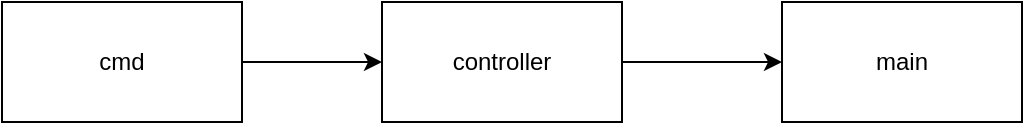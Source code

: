 <mxfile version="24.7.6">
  <diagram name="Page-1" id="pVAOQa1XuBxonMhf1J52">
    <mxGraphModel dx="1522" dy="804" grid="1" gridSize="10" guides="1" tooltips="1" connect="1" arrows="1" fold="1" page="1" pageScale="1" pageWidth="827" pageHeight="1169" math="0" shadow="0">
      <root>
        <mxCell id="0" />
        <mxCell id="1" parent="0" />
        <mxCell id="WiiukHZ8mbQ8ulk3M_za-4" value="" style="edgeStyle=orthogonalEdgeStyle;rounded=0;orthogonalLoop=1;jettySize=auto;html=1;" edge="1" parent="1" source="WiiukHZ8mbQ8ulk3M_za-2" target="WiiukHZ8mbQ8ulk3M_za-3">
          <mxGeometry relative="1" as="geometry" />
        </mxCell>
        <mxCell id="WiiukHZ8mbQ8ulk3M_za-2" value="cmd" style="rounded=0;whiteSpace=wrap;html=1;" vertex="1" parent="1">
          <mxGeometry x="90" y="200" width="120" height="60" as="geometry" />
        </mxCell>
        <mxCell id="WiiukHZ8mbQ8ulk3M_za-6" value="" style="edgeStyle=orthogonalEdgeStyle;rounded=0;orthogonalLoop=1;jettySize=auto;html=1;" edge="1" parent="1" source="WiiukHZ8mbQ8ulk3M_za-3" target="WiiukHZ8mbQ8ulk3M_za-5">
          <mxGeometry relative="1" as="geometry" />
        </mxCell>
        <mxCell id="WiiukHZ8mbQ8ulk3M_za-3" value="controller" style="rounded=0;whiteSpace=wrap;html=1;" vertex="1" parent="1">
          <mxGeometry x="280" y="200" width="120" height="60" as="geometry" />
        </mxCell>
        <mxCell id="WiiukHZ8mbQ8ulk3M_za-5" value="main" style="rounded=0;whiteSpace=wrap;html=1;" vertex="1" parent="1">
          <mxGeometry x="480" y="200" width="120" height="60" as="geometry" />
        </mxCell>
      </root>
    </mxGraphModel>
  </diagram>
</mxfile>
